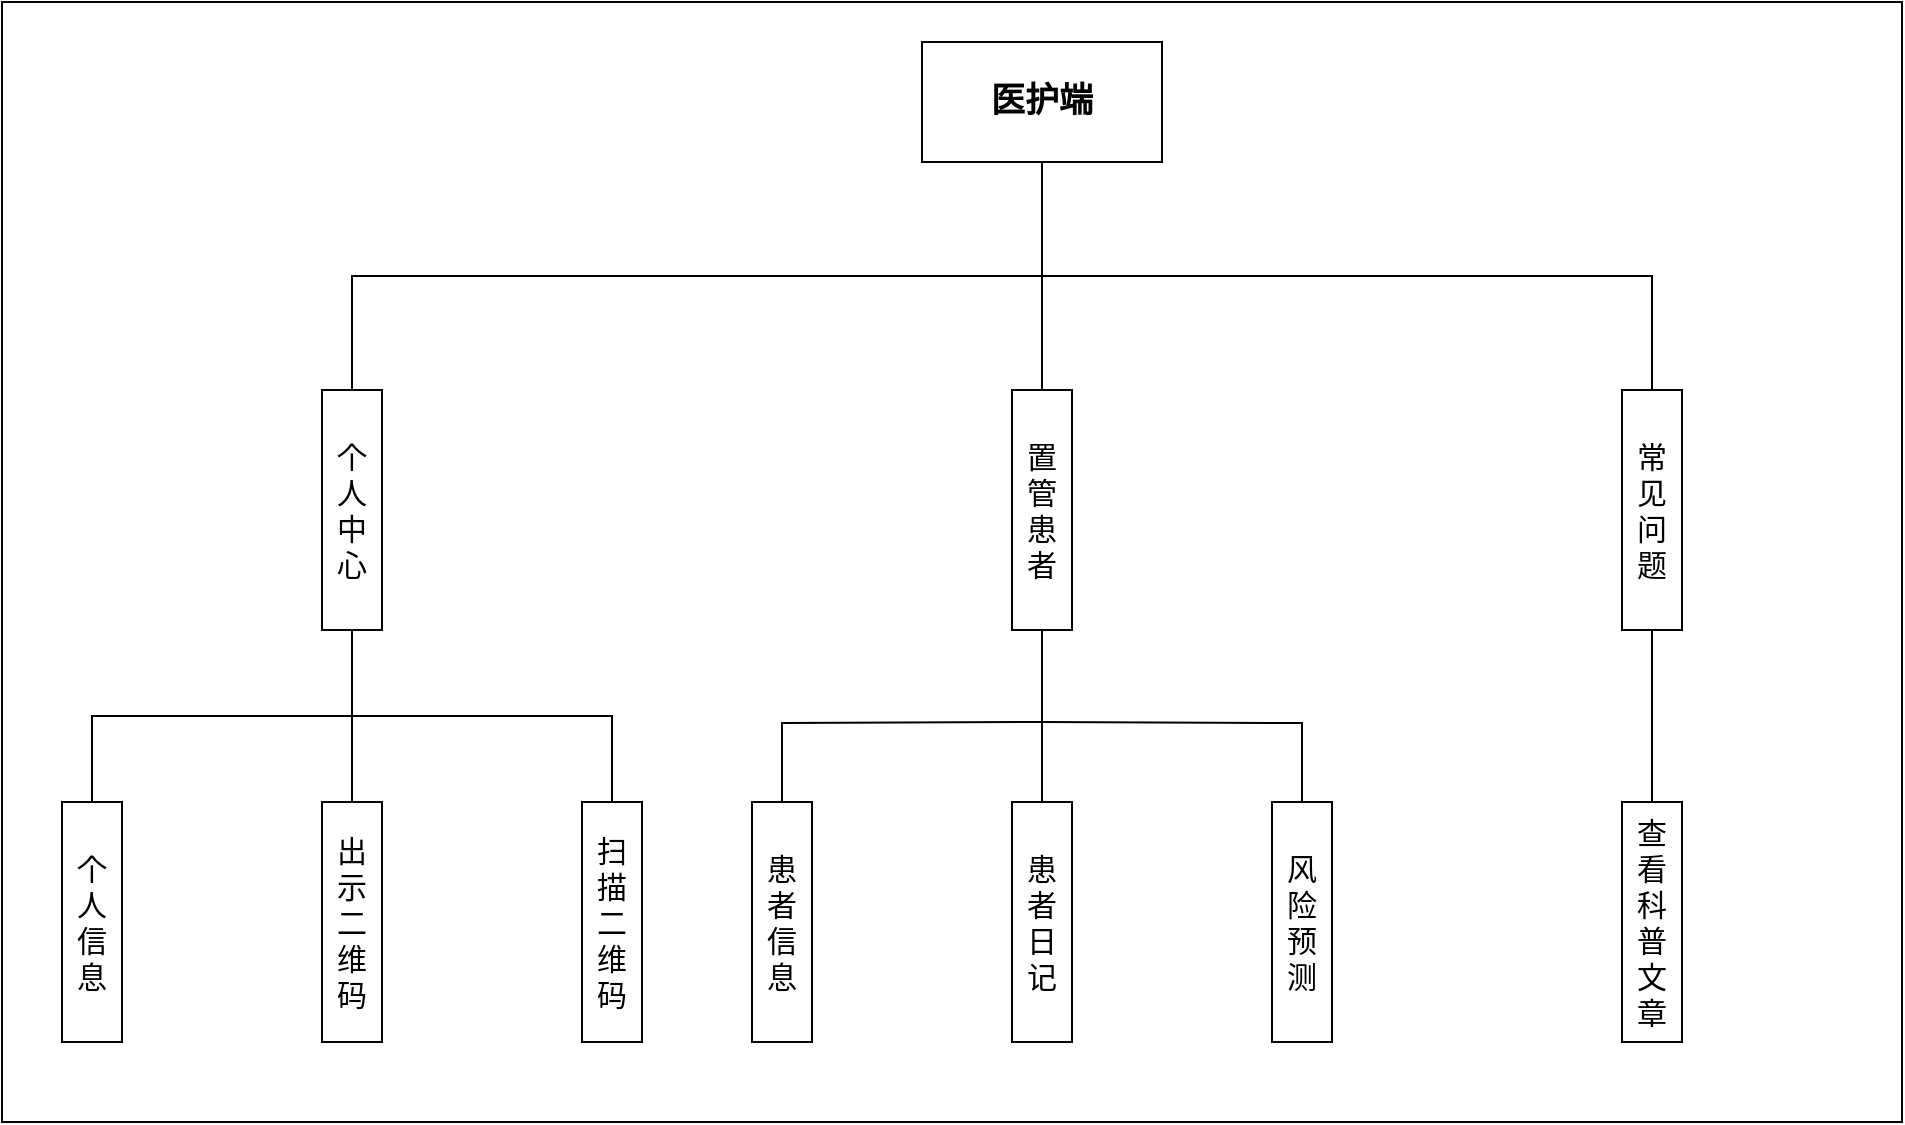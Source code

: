 <mxfile version="24.7.6">
  <diagram name="第 1 页" id="D0NEoAFGTw26UFZNmGIS">
    <mxGraphModel dx="841" dy="582" grid="1" gridSize="10" guides="1" tooltips="1" connect="1" arrows="1" fold="1" page="1" pageScale="1" pageWidth="1169" pageHeight="827" math="0" shadow="0">
      <root>
        <mxCell id="0" />
        <mxCell id="1" parent="0" />
        <mxCell id="qrNv35pDL42WfuiKmYQW-18" value="" style="rounded=0;whiteSpace=wrap;html=1;strokeColor=default;" parent="1" vertex="1">
          <mxGeometry x="20" y="100" width="950" height="560" as="geometry" />
        </mxCell>
        <mxCell id="7wRFRwG2RcYf6JmIkbSu-6" style="edgeStyle=orthogonalEdgeStyle;rounded=0;orthogonalLoop=1;jettySize=auto;html=1;exitX=0.5;exitY=1;exitDx=0;exitDy=0;entryX=0.5;entryY=0;entryDx=0;entryDy=0;endArrow=none;endFill=0;" parent="1" source="7wRFRwG2RcYf6JmIkbSu-1" target="7wRFRwG2RcYf6JmIkbSu-2" edge="1">
          <mxGeometry relative="1" as="geometry" />
        </mxCell>
        <mxCell id="7wRFRwG2RcYf6JmIkbSu-7" style="edgeStyle=orthogonalEdgeStyle;rounded=0;orthogonalLoop=1;jettySize=auto;html=1;exitX=0.5;exitY=1;exitDx=0;exitDy=0;entryX=0.5;entryY=0;entryDx=0;entryDy=0;endArrow=none;endFill=0;" parent="1" source="7wRFRwG2RcYf6JmIkbSu-1" target="7wRFRwG2RcYf6JmIkbSu-3" edge="1">
          <mxGeometry relative="1" as="geometry" />
        </mxCell>
        <mxCell id="qrNv35pDL42WfuiKmYQW-8" style="edgeStyle=orthogonalEdgeStyle;rounded=0;orthogonalLoop=1;jettySize=auto;html=1;exitX=0.5;exitY=1;exitDx=0;exitDy=0;entryX=0.5;entryY=0;entryDx=0;entryDy=0;endArrow=none;endFill=0;" parent="1" source="7wRFRwG2RcYf6JmIkbSu-1" target="7wRFRwG2RcYf6JmIkbSu-4" edge="1">
          <mxGeometry relative="1" as="geometry" />
        </mxCell>
        <mxCell id="7wRFRwG2RcYf6JmIkbSu-1" value="&lt;font style=&quot;font-size: 17px;&quot;&gt;&lt;b&gt;医护端&lt;/b&gt;&lt;/font&gt;" style="rounded=0;whiteSpace=wrap;html=1;" parent="1" vertex="1">
          <mxGeometry x="480" y="120" width="120" height="60" as="geometry" />
        </mxCell>
        <mxCell id="qrNv35pDL42WfuiKmYQW-5" style="edgeStyle=orthogonalEdgeStyle;rounded=0;orthogonalLoop=1;jettySize=auto;html=1;exitX=0.5;exitY=1;exitDx=0;exitDy=0;entryX=0.5;entryY=0;entryDx=0;entryDy=0;endArrow=none;endFill=0;" parent="1" source="7wRFRwG2RcYf6JmIkbSu-2" target="qrNv35pDL42WfuiKmYQW-1" edge="1">
          <mxGeometry relative="1" as="geometry" />
        </mxCell>
        <mxCell id="qrNv35pDL42WfuiKmYQW-6" style="edgeStyle=orthogonalEdgeStyle;rounded=0;orthogonalLoop=1;jettySize=auto;html=1;exitX=0.5;exitY=1;exitDx=0;exitDy=0;entryX=0.5;entryY=0;entryDx=0;entryDy=0;endArrow=none;endFill=0;" parent="1" source="7wRFRwG2RcYf6JmIkbSu-2" target="qrNv35pDL42WfuiKmYQW-2" edge="1">
          <mxGeometry relative="1" as="geometry" />
        </mxCell>
        <mxCell id="qrNv35pDL42WfuiKmYQW-7" style="edgeStyle=orthogonalEdgeStyle;rounded=0;orthogonalLoop=1;jettySize=auto;html=1;exitX=0.5;exitY=1;exitDx=0;exitDy=0;entryX=0.5;entryY=0;entryDx=0;entryDy=0;endArrow=none;endFill=0;" parent="1" source="7wRFRwG2RcYf6JmIkbSu-2" target="qrNv35pDL42WfuiKmYQW-3" edge="1">
          <mxGeometry relative="1" as="geometry" />
        </mxCell>
        <mxCell id="7wRFRwG2RcYf6JmIkbSu-2" value="&lt;font style=&quot;font-size: 15px;&quot;&gt;个人中心&lt;/font&gt;" style="rounded=0;whiteSpace=wrap;html=1;" parent="1" vertex="1">
          <mxGeometry x="180" y="294" width="30" height="120" as="geometry" />
        </mxCell>
        <mxCell id="7wRFRwG2RcYf6JmIkbSu-3" value="&lt;font style=&quot;font-size: 15px;&quot;&gt;置管患者&lt;/font&gt;" style="rounded=0;whiteSpace=wrap;html=1;" parent="1" vertex="1">
          <mxGeometry x="525" y="294" width="30" height="120" as="geometry" />
        </mxCell>
        <mxCell id="qrNv35pDL42WfuiKmYQW-17" style="edgeStyle=orthogonalEdgeStyle;rounded=0;orthogonalLoop=1;jettySize=auto;html=1;exitX=0.5;exitY=1;exitDx=0;exitDy=0;entryX=0.5;entryY=0;entryDx=0;entryDy=0;endArrow=none;endFill=0;" parent="1" source="7wRFRwG2RcYf6JmIkbSu-4" target="qrNv35pDL42WfuiKmYQW-16" edge="1">
          <mxGeometry relative="1" as="geometry" />
        </mxCell>
        <mxCell id="7wRFRwG2RcYf6JmIkbSu-4" value="&lt;font style=&quot;font-size: 15px;&quot;&gt;常见问题&lt;/font&gt;" style="rounded=0;whiteSpace=wrap;html=1;" parent="1" vertex="1">
          <mxGeometry x="830" y="294" width="30" height="120" as="geometry" />
        </mxCell>
        <mxCell id="qrNv35pDL42WfuiKmYQW-1" value="&lt;font style=&quot;font-size: 15px;&quot;&gt;个人信息&lt;/font&gt;" style="rounded=0;whiteSpace=wrap;html=1;" parent="1" vertex="1">
          <mxGeometry x="50" y="500" width="30" height="120" as="geometry" />
        </mxCell>
        <mxCell id="qrNv35pDL42WfuiKmYQW-2" value="&lt;font style=&quot;font-size: 15px;&quot;&gt;出示二维码&lt;/font&gt;" style="rounded=0;whiteSpace=wrap;html=1;" parent="1" vertex="1">
          <mxGeometry x="180" y="500" width="30" height="120" as="geometry" />
        </mxCell>
        <mxCell id="qrNv35pDL42WfuiKmYQW-3" value="&lt;font style=&quot;font-size: 15px;&quot;&gt;扫描二维码&lt;/font&gt;" style="rounded=0;whiteSpace=wrap;html=1;" parent="1" vertex="1">
          <mxGeometry x="310" y="500" width="30" height="120" as="geometry" />
        </mxCell>
        <mxCell id="qrNv35pDL42WfuiKmYQW-9" style="edgeStyle=orthogonalEdgeStyle;rounded=0;orthogonalLoop=1;jettySize=auto;html=1;exitX=0.5;exitY=1;exitDx=0;exitDy=0;entryX=0.5;entryY=0;entryDx=0;entryDy=0;endArrow=none;endFill=0;" parent="1" target="qrNv35pDL42WfuiKmYQW-12" edge="1">
          <mxGeometry relative="1" as="geometry">
            <mxPoint x="540" y="460" as="sourcePoint" />
          </mxGeometry>
        </mxCell>
        <mxCell id="qrNv35pDL42WfuiKmYQW-10" style="edgeStyle=orthogonalEdgeStyle;rounded=0;orthogonalLoop=1;jettySize=auto;html=1;exitX=0.5;exitY=1;exitDx=0;exitDy=0;entryX=0.5;entryY=0;entryDx=0;entryDy=0;endArrow=none;endFill=0;" parent="1" source="7wRFRwG2RcYf6JmIkbSu-3" target="qrNv35pDL42WfuiKmYQW-13" edge="1">
          <mxGeometry relative="1" as="geometry">
            <mxPoint x="540" y="460" as="sourcePoint" />
          </mxGeometry>
        </mxCell>
        <mxCell id="qrNv35pDL42WfuiKmYQW-11" style="edgeStyle=orthogonalEdgeStyle;rounded=0;orthogonalLoop=1;jettySize=auto;html=1;exitX=0.5;exitY=1;exitDx=0;exitDy=0;entryX=0.5;entryY=0;entryDx=0;entryDy=0;endArrow=none;endFill=0;" parent="1" target="qrNv35pDL42WfuiKmYQW-14" edge="1">
          <mxGeometry relative="1" as="geometry">
            <mxPoint x="540" y="460" as="sourcePoint" />
          </mxGeometry>
        </mxCell>
        <mxCell id="qrNv35pDL42WfuiKmYQW-12" value="&lt;font style=&quot;font-size: 15px;&quot;&gt;患者信息&lt;/font&gt;" style="rounded=0;whiteSpace=wrap;html=1;" parent="1" vertex="1">
          <mxGeometry x="395" y="500" width="30" height="120" as="geometry" />
        </mxCell>
        <mxCell id="qrNv35pDL42WfuiKmYQW-13" value="&lt;font style=&quot;font-size: 15px;&quot;&gt;患者日记&lt;/font&gt;" style="rounded=0;whiteSpace=wrap;html=1;" parent="1" vertex="1">
          <mxGeometry x="525" y="500" width="30" height="120" as="geometry" />
        </mxCell>
        <mxCell id="qrNv35pDL42WfuiKmYQW-14" value="&lt;font style=&quot;font-size: 15px;&quot;&gt;风险预测&lt;/font&gt;" style="rounded=0;whiteSpace=wrap;html=1;" parent="1" vertex="1">
          <mxGeometry x="655" y="500" width="30" height="120" as="geometry" />
        </mxCell>
        <mxCell id="qrNv35pDL42WfuiKmYQW-16" value="&lt;font style=&quot;font-size: 15px;&quot;&gt;查看科普文章&lt;/font&gt;" style="rounded=0;whiteSpace=wrap;html=1;" parent="1" vertex="1">
          <mxGeometry x="830" y="500" width="30" height="120" as="geometry" />
        </mxCell>
      </root>
    </mxGraphModel>
  </diagram>
</mxfile>
